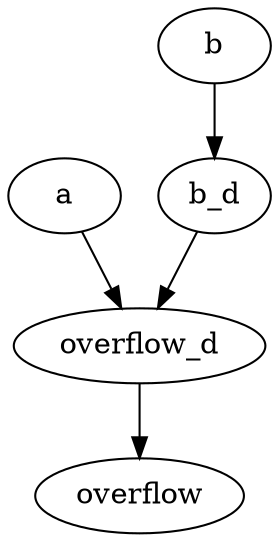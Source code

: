strict digraph "" {
	a	[complexity=5,
		importance=0.427710894311,
		rank=0.0855421788622];
	overflow_d	[complexity=2,
		importance=0.331325289361,
		rank=0.165662644681];
	a -> overflow_d;
	overflow	[complexity=0,
		importance=0.174698901197,
		rank=0.0];
	b	[complexity=7,
		importance=0.572289105689,
		rank=0.081755586527];
	b_d	[complexity=5,
		importance=0.47590350074,
		rank=0.095180700148];
	b -> b_d;
	b_d -> overflow_d;
	overflow_d -> overflow;
}
